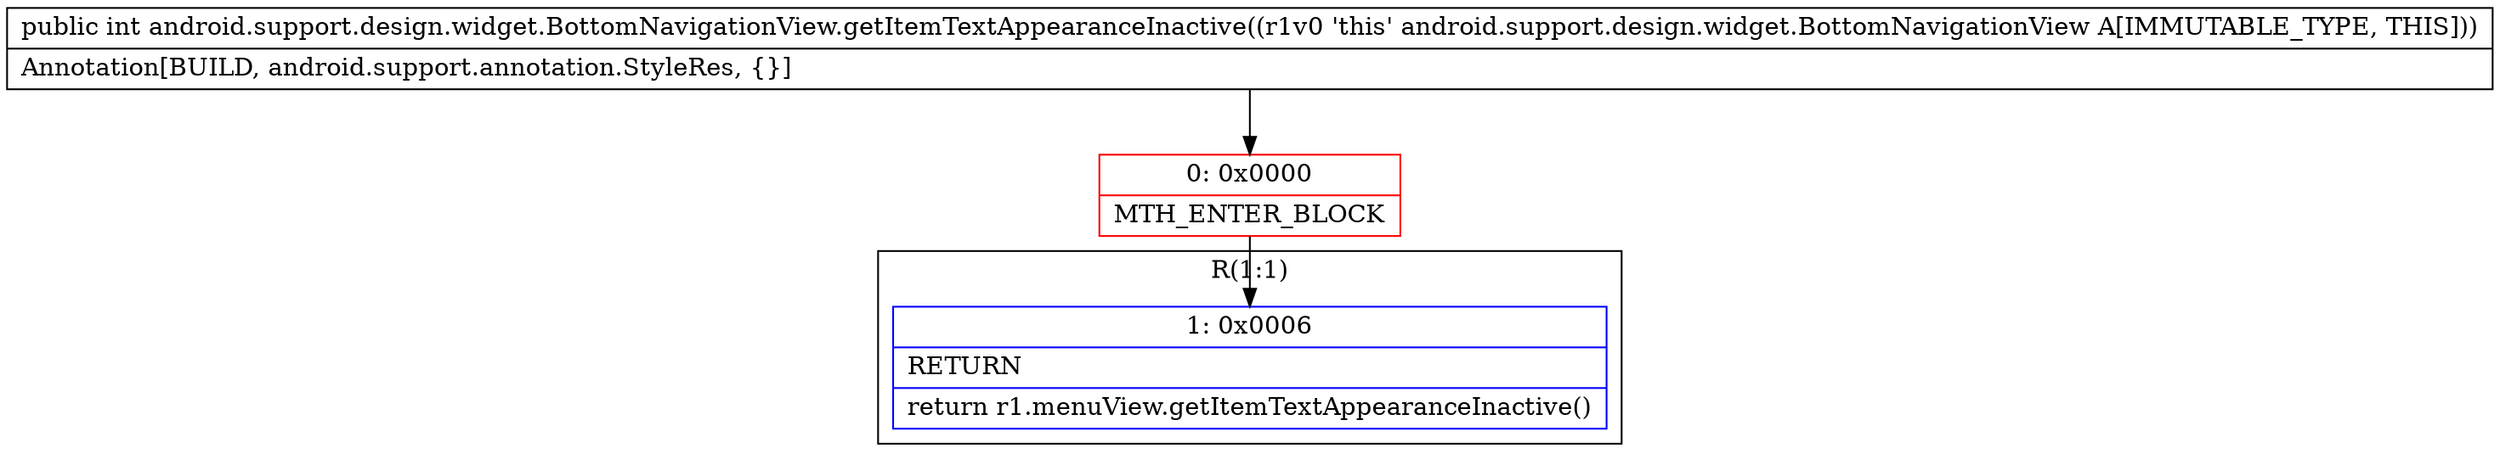 digraph "CFG forandroid.support.design.widget.BottomNavigationView.getItemTextAppearanceInactive()I" {
subgraph cluster_Region_2094928789 {
label = "R(1:1)";
node [shape=record,color=blue];
Node_1 [shape=record,label="{1\:\ 0x0006|RETURN\l|return r1.menuView.getItemTextAppearanceInactive()\l}"];
}
Node_0 [shape=record,color=red,label="{0\:\ 0x0000|MTH_ENTER_BLOCK\l}"];
MethodNode[shape=record,label="{public int android.support.design.widget.BottomNavigationView.getItemTextAppearanceInactive((r1v0 'this' android.support.design.widget.BottomNavigationView A[IMMUTABLE_TYPE, THIS]))  | Annotation[BUILD, android.support.annotation.StyleRes, \{\}]\l}"];
MethodNode -> Node_0;
Node_0 -> Node_1;
}

